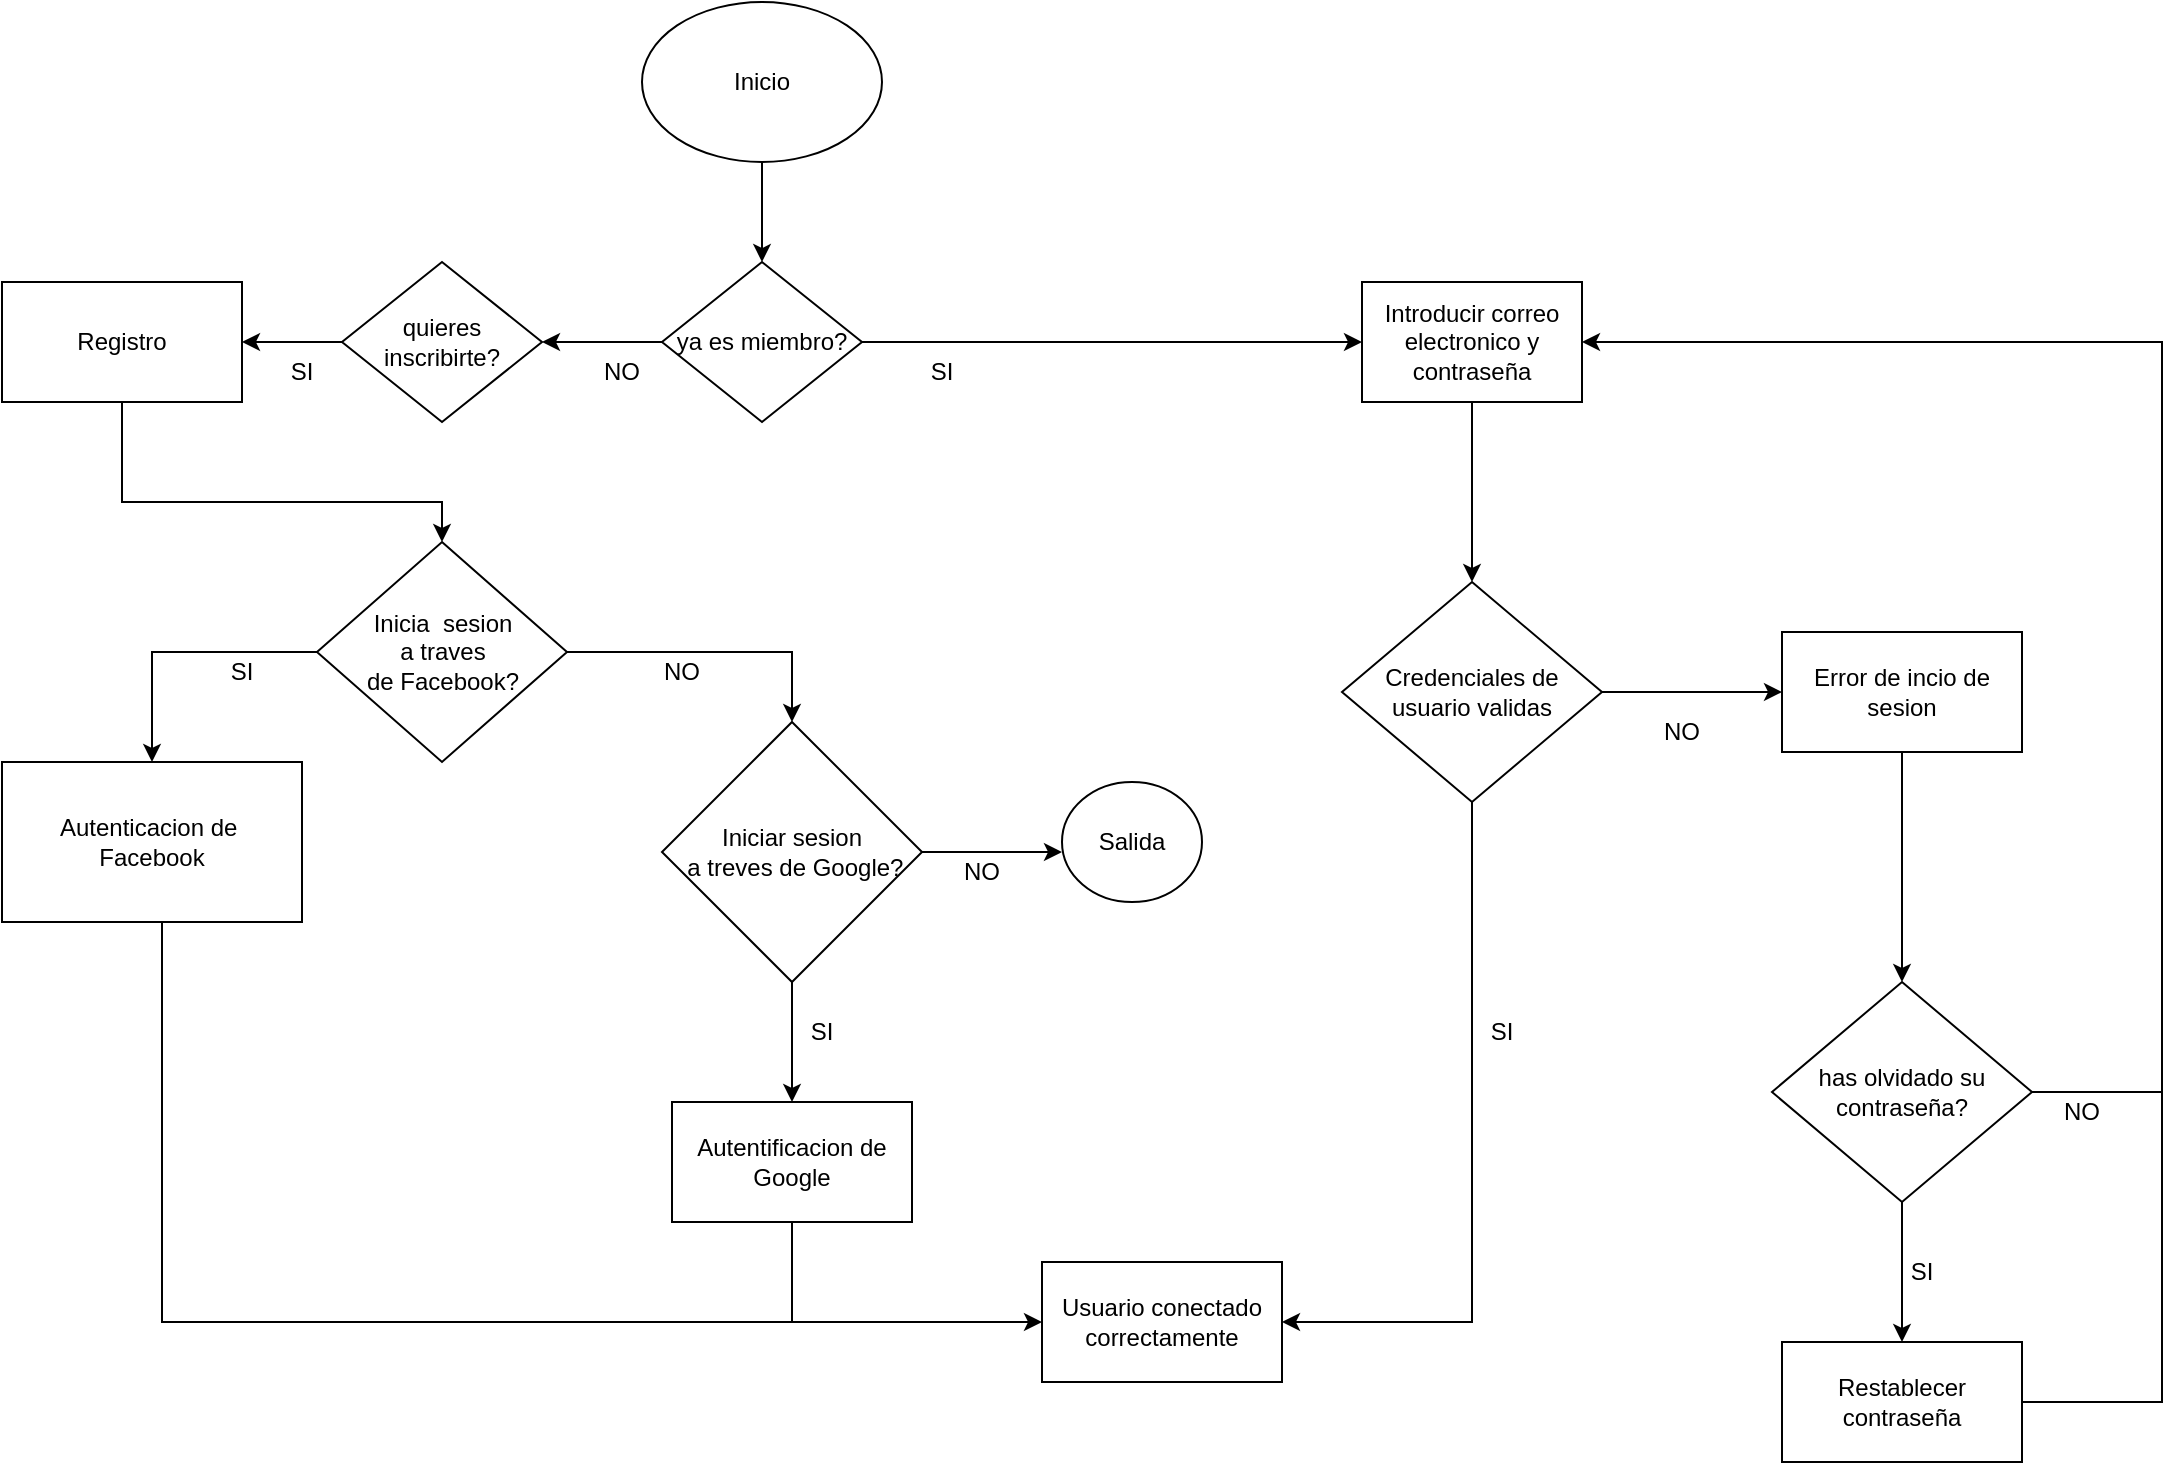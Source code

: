 <mxfile version="20.8.16" type="device"><diagram id="C5RBs43oDa-KdzZeNtuy" name="Page-1"><mxGraphModel dx="1925" dy="516" grid="1" gridSize="10" guides="1" tooltips="1" connect="1" arrows="1" fold="1" page="1" pageScale="1" pageWidth="827" pageHeight="1169" background="none" math="0" shadow="0"><root><mxCell id="WIyWlLk6GJQsqaUBKTNV-0"/><mxCell id="WIyWlLk6GJQsqaUBKTNV-1" parent="WIyWlLk6GJQsqaUBKTNV-0"/><mxCell id="eb17g0UJr1O0sdZjVUSB-0" value="Inicio" style="ellipse;whiteSpace=wrap;html=1;" parent="WIyWlLk6GJQsqaUBKTNV-1" vertex="1"><mxGeometry x="290" y="30" width="120" height="80" as="geometry"/></mxCell><mxCell id="eb17g0UJr1O0sdZjVUSB-2" value="" style="endArrow=classic;html=1;rounded=0;exitX=0.5;exitY=1;exitDx=0;exitDy=0;" parent="WIyWlLk6GJQsqaUBKTNV-1" source="eb17g0UJr1O0sdZjVUSB-0" edge="1"><mxGeometry width="50" height="50" relative="1" as="geometry"><mxPoint x="340" y="120" as="sourcePoint"/><mxPoint x="350" y="160" as="targetPoint"/></mxGeometry></mxCell><mxCell id="eb17g0UJr1O0sdZjVUSB-35" style="edgeStyle=orthogonalEdgeStyle;rounded=0;orthogonalLoop=1;jettySize=auto;html=1;entryX=0;entryY=0.5;entryDx=0;entryDy=0;" parent="WIyWlLk6GJQsqaUBKTNV-1" source="eb17g0UJr1O0sdZjVUSB-4" target="eb17g0UJr1O0sdZjVUSB-34" edge="1"><mxGeometry relative="1" as="geometry"><Array as="points"><mxPoint x="50" y="690"/></Array></mxGeometry></mxCell><mxCell id="eb17g0UJr1O0sdZjVUSB-4" value="Autenticacion de&amp;nbsp;&lt;br&gt;Facebook" style="rounded=0;whiteSpace=wrap;html=1;" parent="WIyWlLk6GJQsqaUBKTNV-1" vertex="1"><mxGeometry x="-30" y="410" width="150" height="80" as="geometry"/></mxCell><mxCell id="eb17g0UJr1O0sdZjVUSB-5" value="" style="endArrow=classic;html=1;rounded=0;exitX=0;exitY=0.5;exitDx=0;exitDy=0;entryX=1;entryY=0.5;entryDx=0;entryDy=0;" parent="WIyWlLk6GJQsqaUBKTNV-1" source="eb17g0UJr1O0sdZjVUSB-13" target="eb17g0UJr1O0sdZjVUSB-14" edge="1"><mxGeometry width="50" height="50" relative="1" as="geometry"><mxPoint x="190" y="310" as="sourcePoint"/><mxPoint x="440" y="240" as="targetPoint"/></mxGeometry></mxCell><mxCell id="eb17g0UJr1O0sdZjVUSB-7" value="" style="endArrow=classic;html=1;rounded=0;exitX=1;exitY=0.5;exitDx=0;exitDy=0;entryX=0;entryY=0.5;entryDx=0;entryDy=0;" parent="WIyWlLk6GJQsqaUBKTNV-1" source="eb17g0UJr1O0sdZjVUSB-13" target="eb17g0UJr1O0sdZjVUSB-15" edge="1"><mxGeometry width="50" height="50" relative="1" as="geometry"><mxPoint x="130" y="470" as="sourcePoint"/><mxPoint x="470" y="200" as="targetPoint"/></mxGeometry></mxCell><mxCell id="eb17g0UJr1O0sdZjVUSB-8" value="" style="endArrow=classic;html=1;rounded=0;exitX=0.5;exitY=1;exitDx=0;exitDy=0;startArrow=none;" parent="WIyWlLk6GJQsqaUBKTNV-1" source="eb17g0UJr1O0sdZjVUSB-16" edge="1"><mxGeometry width="50" height="50" relative="1" as="geometry"><mxPoint x="220" y="480" as="sourcePoint"/><mxPoint x="190" y="300" as="targetPoint"/><Array as="points"><mxPoint x="30" y="280"/><mxPoint x="190" y="280"/></Array></mxGeometry></mxCell><mxCell id="eb17g0UJr1O0sdZjVUSB-9" value="NO" style="text;html=1;strokeColor=none;fillColor=none;align=center;verticalAlign=middle;whiteSpace=wrap;rounded=0;" parent="WIyWlLk6GJQsqaUBKTNV-1" vertex="1"><mxGeometry x="430" y="450" width="60" height="30" as="geometry"/></mxCell><mxCell id="eb17g0UJr1O0sdZjVUSB-13" value="ya es miembro?" style="rhombus;whiteSpace=wrap;html=1;" parent="WIyWlLk6GJQsqaUBKTNV-1" vertex="1"><mxGeometry x="300" y="160" width="100" height="80" as="geometry"/></mxCell><mxCell id="eb17g0UJr1O0sdZjVUSB-14" value="quieres inscribirte?" style="rhombus;whiteSpace=wrap;html=1;" parent="WIyWlLk6GJQsqaUBKTNV-1" vertex="1"><mxGeometry x="140" y="160" width="100" height="80" as="geometry"/></mxCell><mxCell id="eb17g0UJr1O0sdZjVUSB-39" style="edgeStyle=orthogonalEdgeStyle;rounded=0;orthogonalLoop=1;jettySize=auto;html=1;entryX=0.5;entryY=0;entryDx=0;entryDy=0;" parent="WIyWlLk6GJQsqaUBKTNV-1" source="eb17g0UJr1O0sdZjVUSB-15" target="eb17g0UJr1O0sdZjVUSB-38" edge="1"><mxGeometry relative="1" as="geometry"/></mxCell><mxCell id="eb17g0UJr1O0sdZjVUSB-15" value="Introducir correo electronico y contraseña" style="rounded=0;whiteSpace=wrap;html=1;" parent="WIyWlLk6GJQsqaUBKTNV-1" vertex="1"><mxGeometry x="650" y="170" width="110" height="60" as="geometry"/></mxCell><mxCell id="eb17g0UJr1O0sdZjVUSB-16" value="Registro" style="rounded=0;whiteSpace=wrap;html=1;" parent="WIyWlLk6GJQsqaUBKTNV-1" vertex="1"><mxGeometry x="-30" y="170" width="120" height="60" as="geometry"/></mxCell><mxCell id="eb17g0UJr1O0sdZjVUSB-17" value="" style="endArrow=classic;html=1;rounded=0;exitX=0;exitY=0.5;exitDx=0;exitDy=0;entryX=1;entryY=0.5;entryDx=0;entryDy=0;" parent="WIyWlLk6GJQsqaUBKTNV-1" source="eb17g0UJr1O0sdZjVUSB-14" target="eb17g0UJr1O0sdZjVUSB-16" edge="1"><mxGeometry width="50" height="50" relative="1" as="geometry"><mxPoint x="150" y="270" as="sourcePoint"/><mxPoint x="100" y="270" as="targetPoint"/></mxGeometry></mxCell><mxCell id="eb17g0UJr1O0sdZjVUSB-18" value="NO" style="text;html=1;strokeColor=none;fillColor=none;align=center;verticalAlign=middle;whiteSpace=wrap;rounded=0;" parent="WIyWlLk6GJQsqaUBKTNV-1" vertex="1"><mxGeometry x="280" y="350" width="60" height="30" as="geometry"/></mxCell><mxCell id="eb17g0UJr1O0sdZjVUSB-20" value="NO" style="text;html=1;strokeColor=none;fillColor=none;align=center;verticalAlign=middle;whiteSpace=wrap;rounded=0;" parent="WIyWlLk6GJQsqaUBKTNV-1" vertex="1"><mxGeometry x="250" y="200" width="60" height="30" as="geometry"/></mxCell><mxCell id="eb17g0UJr1O0sdZjVUSB-22" value="SI" style="text;html=1;strokeColor=none;fillColor=none;align=center;verticalAlign=middle;whiteSpace=wrap;rounded=0;" parent="WIyWlLk6GJQsqaUBKTNV-1" vertex="1"><mxGeometry x="90" y="200" width="60" height="30" as="geometry"/></mxCell><mxCell id="eb17g0UJr1O0sdZjVUSB-26" style="edgeStyle=orthogonalEdgeStyle;rounded=0;orthogonalLoop=1;jettySize=auto;html=1;entryX=0.5;entryY=0;entryDx=0;entryDy=0;" parent="WIyWlLk6GJQsqaUBKTNV-1" source="eb17g0UJr1O0sdZjVUSB-23" target="eb17g0UJr1O0sdZjVUSB-24" edge="1"><mxGeometry relative="1" as="geometry"/></mxCell><mxCell id="eb17g0UJr1O0sdZjVUSB-27" style="edgeStyle=orthogonalEdgeStyle;rounded=0;orthogonalLoop=1;jettySize=auto;html=1;exitX=0;exitY=0.5;exitDx=0;exitDy=0;entryX=0.5;entryY=0;entryDx=0;entryDy=0;" parent="WIyWlLk6GJQsqaUBKTNV-1" source="eb17g0UJr1O0sdZjVUSB-23" target="eb17g0UJr1O0sdZjVUSB-4" edge="1"><mxGeometry relative="1" as="geometry"/></mxCell><mxCell id="eb17g0UJr1O0sdZjVUSB-23" value="Inicia&amp;nbsp; sesion &lt;br&gt;a traves &lt;br&gt;de Facebook?" style="rhombus;whiteSpace=wrap;html=1;" parent="WIyWlLk6GJQsqaUBKTNV-1" vertex="1"><mxGeometry x="127.5" y="300" width="125" height="110" as="geometry"/></mxCell><mxCell id="eb17g0UJr1O0sdZjVUSB-30" style="edgeStyle=orthogonalEdgeStyle;rounded=0;orthogonalLoop=1;jettySize=auto;html=1;entryX=0;entryY=0.5;entryDx=0;entryDy=0;" parent="WIyWlLk6GJQsqaUBKTNV-1" source="eb17g0UJr1O0sdZjVUSB-24" edge="1"><mxGeometry relative="1" as="geometry"><mxPoint x="500" y="455" as="targetPoint"/></mxGeometry></mxCell><mxCell id="eb17g0UJr1O0sdZjVUSB-33" style="edgeStyle=orthogonalEdgeStyle;rounded=0;orthogonalLoop=1;jettySize=auto;html=1;exitX=0.5;exitY=1;exitDx=0;exitDy=0;" parent="WIyWlLk6GJQsqaUBKTNV-1" source="eb17g0UJr1O0sdZjVUSB-24" target="eb17g0UJr1O0sdZjVUSB-32" edge="1"><mxGeometry relative="1" as="geometry"/></mxCell><mxCell id="eb17g0UJr1O0sdZjVUSB-24" value="Iniciar sesion&lt;br&gt;&amp;nbsp;a treves de Google?" style="rhombus;whiteSpace=wrap;html=1;" parent="WIyWlLk6GJQsqaUBKTNV-1" vertex="1"><mxGeometry x="300" y="390" width="130" height="130" as="geometry"/></mxCell><mxCell id="eb17g0UJr1O0sdZjVUSB-28" value="SI&lt;br&gt;" style="text;html=1;strokeColor=none;fillColor=none;align=center;verticalAlign=middle;whiteSpace=wrap;rounded=0;" parent="WIyWlLk6GJQsqaUBKTNV-1" vertex="1"><mxGeometry x="350" y="530" width="60" height="30" as="geometry"/></mxCell><mxCell id="eb17g0UJr1O0sdZjVUSB-29" value="SI" style="text;html=1;strokeColor=none;fillColor=none;align=center;verticalAlign=middle;whiteSpace=wrap;rounded=0;" parent="WIyWlLk6GJQsqaUBKTNV-1" vertex="1"><mxGeometry x="60" y="350" width="60" height="30" as="geometry"/></mxCell><mxCell id="eb17g0UJr1O0sdZjVUSB-31" value="Salida" style="ellipse;whiteSpace=wrap;html=1;" parent="WIyWlLk6GJQsqaUBKTNV-1" vertex="1"><mxGeometry x="500" y="420" width="70" height="60" as="geometry"/></mxCell><mxCell id="eb17g0UJr1O0sdZjVUSB-32" value="Autentificacion de Google" style="rounded=0;whiteSpace=wrap;html=1;" parent="WIyWlLk6GJQsqaUBKTNV-1" vertex="1"><mxGeometry x="305" y="580" width="120" height="60" as="geometry"/></mxCell><mxCell id="eb17g0UJr1O0sdZjVUSB-34" value="Usuario conectado correctamente" style="rounded=0;whiteSpace=wrap;html=1;" parent="WIyWlLk6GJQsqaUBKTNV-1" vertex="1"><mxGeometry x="490" y="660" width="120" height="60" as="geometry"/></mxCell><mxCell id="eb17g0UJr1O0sdZjVUSB-37" value="" style="endArrow=none;html=1;rounded=0;entryX=0.5;entryY=1;entryDx=0;entryDy=0;" parent="WIyWlLk6GJQsqaUBKTNV-1" target="eb17g0UJr1O0sdZjVUSB-32" edge="1"><mxGeometry width="50" height="50" relative="1" as="geometry"><mxPoint x="365" y="690" as="sourcePoint"/><mxPoint x="380" y="640" as="targetPoint"/></mxGeometry></mxCell><mxCell id="eb17g0UJr1O0sdZjVUSB-40" style="edgeStyle=orthogonalEdgeStyle;rounded=0;orthogonalLoop=1;jettySize=auto;html=1;entryX=1;entryY=0.5;entryDx=0;entryDy=0;exitX=0.5;exitY=1;exitDx=0;exitDy=0;" parent="WIyWlLk6GJQsqaUBKTNV-1" source="eb17g0UJr1O0sdZjVUSB-38" target="eb17g0UJr1O0sdZjVUSB-34" edge="1"><mxGeometry relative="1" as="geometry"><Array as="points"><mxPoint x="705" y="690"/></Array></mxGeometry></mxCell><mxCell id="eb17g0UJr1O0sdZjVUSB-43" style="edgeStyle=orthogonalEdgeStyle;rounded=0;orthogonalLoop=1;jettySize=auto;html=1;entryX=0;entryY=0.5;entryDx=0;entryDy=0;" parent="WIyWlLk6GJQsqaUBKTNV-1" source="eb17g0UJr1O0sdZjVUSB-38" target="eb17g0UJr1O0sdZjVUSB-42" edge="1"><mxGeometry relative="1" as="geometry"/></mxCell><mxCell id="eb17g0UJr1O0sdZjVUSB-38" value="Credenciales de usuario validas" style="rhombus;whiteSpace=wrap;html=1;" parent="WIyWlLk6GJQsqaUBKTNV-1" vertex="1"><mxGeometry x="640" y="320" width="130" height="110" as="geometry"/></mxCell><mxCell id="eb17g0UJr1O0sdZjVUSB-41" value="SI&lt;br&gt;" style="text;html=1;strokeColor=none;fillColor=none;align=center;verticalAlign=middle;whiteSpace=wrap;rounded=0;" parent="WIyWlLk6GJQsqaUBKTNV-1" vertex="1"><mxGeometry x="690" y="530" width="60" height="30" as="geometry"/></mxCell><mxCell id="eb17g0UJr1O0sdZjVUSB-47" style="edgeStyle=orthogonalEdgeStyle;rounded=0;orthogonalLoop=1;jettySize=auto;html=1;entryX=0.5;entryY=0;entryDx=0;entryDy=0;" parent="WIyWlLk6GJQsqaUBKTNV-1" source="eb17g0UJr1O0sdZjVUSB-42" target="eb17g0UJr1O0sdZjVUSB-46" edge="1"><mxGeometry relative="1" as="geometry"/></mxCell><mxCell id="eb17g0UJr1O0sdZjVUSB-42" value="Error de incio de sesion" style="rounded=0;whiteSpace=wrap;html=1;" parent="WIyWlLk6GJQsqaUBKTNV-1" vertex="1"><mxGeometry x="860" y="345" width="120" height="60" as="geometry"/></mxCell><mxCell id="eb17g0UJr1O0sdZjVUSB-44" value="NO" style="text;html=1;strokeColor=none;fillColor=none;align=center;verticalAlign=middle;whiteSpace=wrap;rounded=0;" parent="WIyWlLk6GJQsqaUBKTNV-1" vertex="1"><mxGeometry x="780" y="380" width="60" height="30" as="geometry"/></mxCell><mxCell id="eb17g0UJr1O0sdZjVUSB-49" style="edgeStyle=orthogonalEdgeStyle;rounded=0;orthogonalLoop=1;jettySize=auto;html=1;entryX=0.5;entryY=0;entryDx=0;entryDy=0;" parent="WIyWlLk6GJQsqaUBKTNV-1" source="eb17g0UJr1O0sdZjVUSB-46" target="eb17g0UJr1O0sdZjVUSB-48" edge="1"><mxGeometry relative="1" as="geometry"/></mxCell><mxCell id="eb17g0UJr1O0sdZjVUSB-46" value="has olvidado su contraseña?" style="rhombus;whiteSpace=wrap;html=1;" parent="WIyWlLk6GJQsqaUBKTNV-1" vertex="1"><mxGeometry x="855" y="520" width="130" height="110" as="geometry"/></mxCell><mxCell id="eb17g0UJr1O0sdZjVUSB-51" style="edgeStyle=orthogonalEdgeStyle;rounded=0;orthogonalLoop=1;jettySize=auto;html=1;entryX=1;entryY=0.5;entryDx=0;entryDy=0;" parent="WIyWlLk6GJQsqaUBKTNV-1" source="eb17g0UJr1O0sdZjVUSB-48" target="eb17g0UJr1O0sdZjVUSB-15" edge="1"><mxGeometry relative="1" as="geometry"><Array as="points"><mxPoint x="1050" y="730"/><mxPoint x="1050" y="200"/></Array></mxGeometry></mxCell><mxCell id="eb17g0UJr1O0sdZjVUSB-48" value="Restablecer contraseña" style="rounded=0;whiteSpace=wrap;html=1;" parent="WIyWlLk6GJQsqaUBKTNV-1" vertex="1"><mxGeometry x="860" y="700" width="120" height="60" as="geometry"/></mxCell><mxCell id="eb17g0UJr1O0sdZjVUSB-50" value="SI&lt;br&gt;" style="text;html=1;strokeColor=none;fillColor=none;align=center;verticalAlign=middle;whiteSpace=wrap;rounded=0;" parent="WIyWlLk6GJQsqaUBKTNV-1" vertex="1"><mxGeometry x="900" y="650" width="60" height="30" as="geometry"/></mxCell><mxCell id="eb17g0UJr1O0sdZjVUSB-52" value="" style="endArrow=none;html=1;rounded=0;exitX=1;exitY=0.5;exitDx=0;exitDy=0;" parent="WIyWlLk6GJQsqaUBKTNV-1" source="eb17g0UJr1O0sdZjVUSB-46" edge="1"><mxGeometry width="50" height="50" relative="1" as="geometry"><mxPoint x="950" y="510" as="sourcePoint"/><mxPoint x="1050" y="575" as="targetPoint"/></mxGeometry></mxCell><mxCell id="eb17g0UJr1O0sdZjVUSB-53" value="NO" style="text;html=1;strokeColor=none;fillColor=none;align=center;verticalAlign=middle;whiteSpace=wrap;rounded=0;" parent="WIyWlLk6GJQsqaUBKTNV-1" vertex="1"><mxGeometry x="980" y="570" width="60" height="30" as="geometry"/></mxCell><mxCell id="1RBqj8etC5DE1vd3AbDC-0" value="SI" style="text;html=1;strokeColor=none;fillColor=none;align=center;verticalAlign=middle;whiteSpace=wrap;rounded=0;" vertex="1" parent="WIyWlLk6GJQsqaUBKTNV-1"><mxGeometry x="410" y="200" width="60" height="30" as="geometry"/></mxCell></root></mxGraphModel></diagram></mxfile>